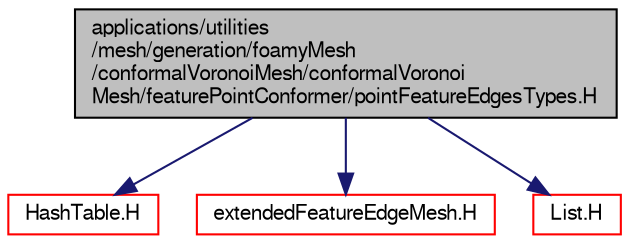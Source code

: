 digraph "applications/utilities/mesh/generation/foamyMesh/conformalVoronoiMesh/conformalVoronoiMesh/featurePointConformer/pointFeatureEdgesTypes.H"
{
  bgcolor="transparent";
  edge [fontname="FreeSans",fontsize="10",labelfontname="FreeSans",labelfontsize="10"];
  node [fontname="FreeSans",fontsize="10",shape=record];
  Node1 [label="applications/utilities\l/mesh/generation/foamyMesh\l/conformalVoronoiMesh/conformalVoronoi\lMesh/featurePointConformer/pointFeatureEdgesTypes.H",height=0.2,width=0.4,color="black", fillcolor="grey75", style="filled" fontcolor="black"];
  Node1 -> Node2 [color="midnightblue",fontsize="10",style="solid",fontname="FreeSans"];
  Node2 [label="HashTable.H",height=0.2,width=0.4,color="red",URL="$a07116.html"];
  Node1 -> Node3 [color="midnightblue",fontsize="10",style="solid",fontname="FreeSans"];
  Node3 [label="extendedFeatureEdgeMesh.H",height=0.2,width=0.4,color="red",URL="$a04561.html"];
  Node1 -> Node4 [color="midnightblue",fontsize="10",style="solid",fontname="FreeSans"];
  Node4 [label="List.H",height=0.2,width=0.4,color="red",URL="$a07179.html"];
}
